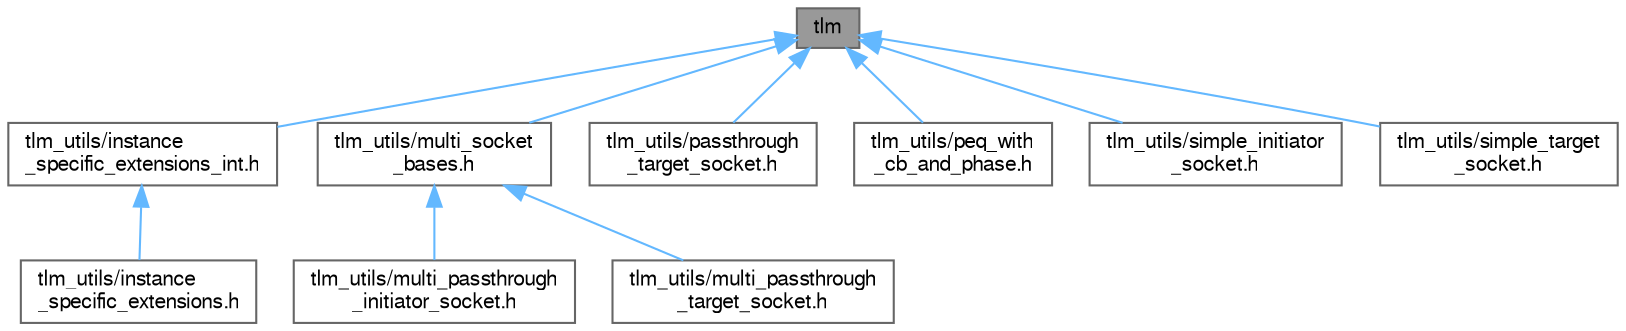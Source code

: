digraph "tlm"
{
 // LATEX_PDF_SIZE
  bgcolor="transparent";
  edge [fontname=FreeSans,fontsize=10,labelfontname=FreeSans,labelfontsize=10];
  node [fontname=FreeSans,fontsize=10,shape=box,height=0.2,width=0.4];
  Node1 [id="Node000001",label="tlm",height=0.2,width=0.4,color="gray40", fillcolor="grey60", style="filled", fontcolor="black",tooltip=" "];
  Node1 -> Node2 [id="edge1_Node000001_Node000002",dir="back",color="steelblue1",style="solid",tooltip=" "];
  Node2 [id="Node000002",label="tlm_utils/instance\l_specific_extensions_int.h",height=0.2,width=0.4,color="grey40", fillcolor="white", style="filled",URL="$a00122.html",tooltip=" "];
  Node2 -> Node3 [id="edge2_Node000002_Node000003",dir="back",color="steelblue1",style="solid",tooltip=" "];
  Node3 [id="Node000003",label="tlm_utils/instance\l_specific_extensions.h",height=0.2,width=0.4,color="grey40", fillcolor="white", style="filled",URL="$a00125.html",tooltip=" "];
  Node1 -> Node4 [id="edge3_Node000001_Node000004",dir="back",color="steelblue1",style="solid",tooltip=" "];
  Node4 [id="Node000004",label="tlm_utils/multi_socket\l_bases.h",height=0.2,width=0.4,color="grey40", fillcolor="white", style="filled",URL="$a00152.html",tooltip=" "];
  Node4 -> Node5 [id="edge4_Node000004_Node000005",dir="back",color="steelblue1",style="solid",tooltip=" "];
  Node5 [id="Node000005",label="tlm_utils/multi_passthrough\l_initiator_socket.h",height=0.2,width=0.4,color="grey40", fillcolor="white", style="filled",URL="$a00146.html",tooltip=" "];
  Node4 -> Node6 [id="edge5_Node000004_Node000006",dir="back",color="steelblue1",style="solid",tooltip=" "];
  Node6 [id="Node000006",label="tlm_utils/multi_passthrough\l_target_socket.h",height=0.2,width=0.4,color="grey40", fillcolor="white", style="filled",URL="$a00149.html",tooltip=" "];
  Node1 -> Node7 [id="edge6_Node000001_Node000007",dir="back",color="steelblue1",style="solid",tooltip=" "];
  Node7 [id="Node000007",label="tlm_utils/passthrough\l_target_socket.h",height=0.2,width=0.4,color="grey40", fillcolor="white", style="filled",URL="$a00137.html",tooltip=" "];
  Node1 -> Node8 [id="edge7_Node000001_Node000008",dir="back",color="steelblue1",style="solid",tooltip=" "];
  Node8 [id="Node000008",label="tlm_utils/peq_with\l_cb_and_phase.h",height=0.2,width=0.4,color="grey40", fillcolor="white", style="filled",URL="$a00134.html",tooltip=" "];
  Node1 -> Node9 [id="edge8_Node000001_Node000009",dir="back",color="steelblue1",style="solid",tooltip=" "];
  Node9 [id="Node000009",label="tlm_utils/simple_initiator\l_socket.h",height=0.2,width=0.4,color="grey40", fillcolor="white", style="filled",URL="$a00155.html",tooltip=" "];
  Node1 -> Node10 [id="edge9_Node000001_Node000010",dir="back",color="steelblue1",style="solid",tooltip=" "];
  Node10 [id="Node000010",label="tlm_utils/simple_target\l_socket.h",height=0.2,width=0.4,color="grey40", fillcolor="white", style="filled",URL="$a00143.html",tooltip=" "];
}
